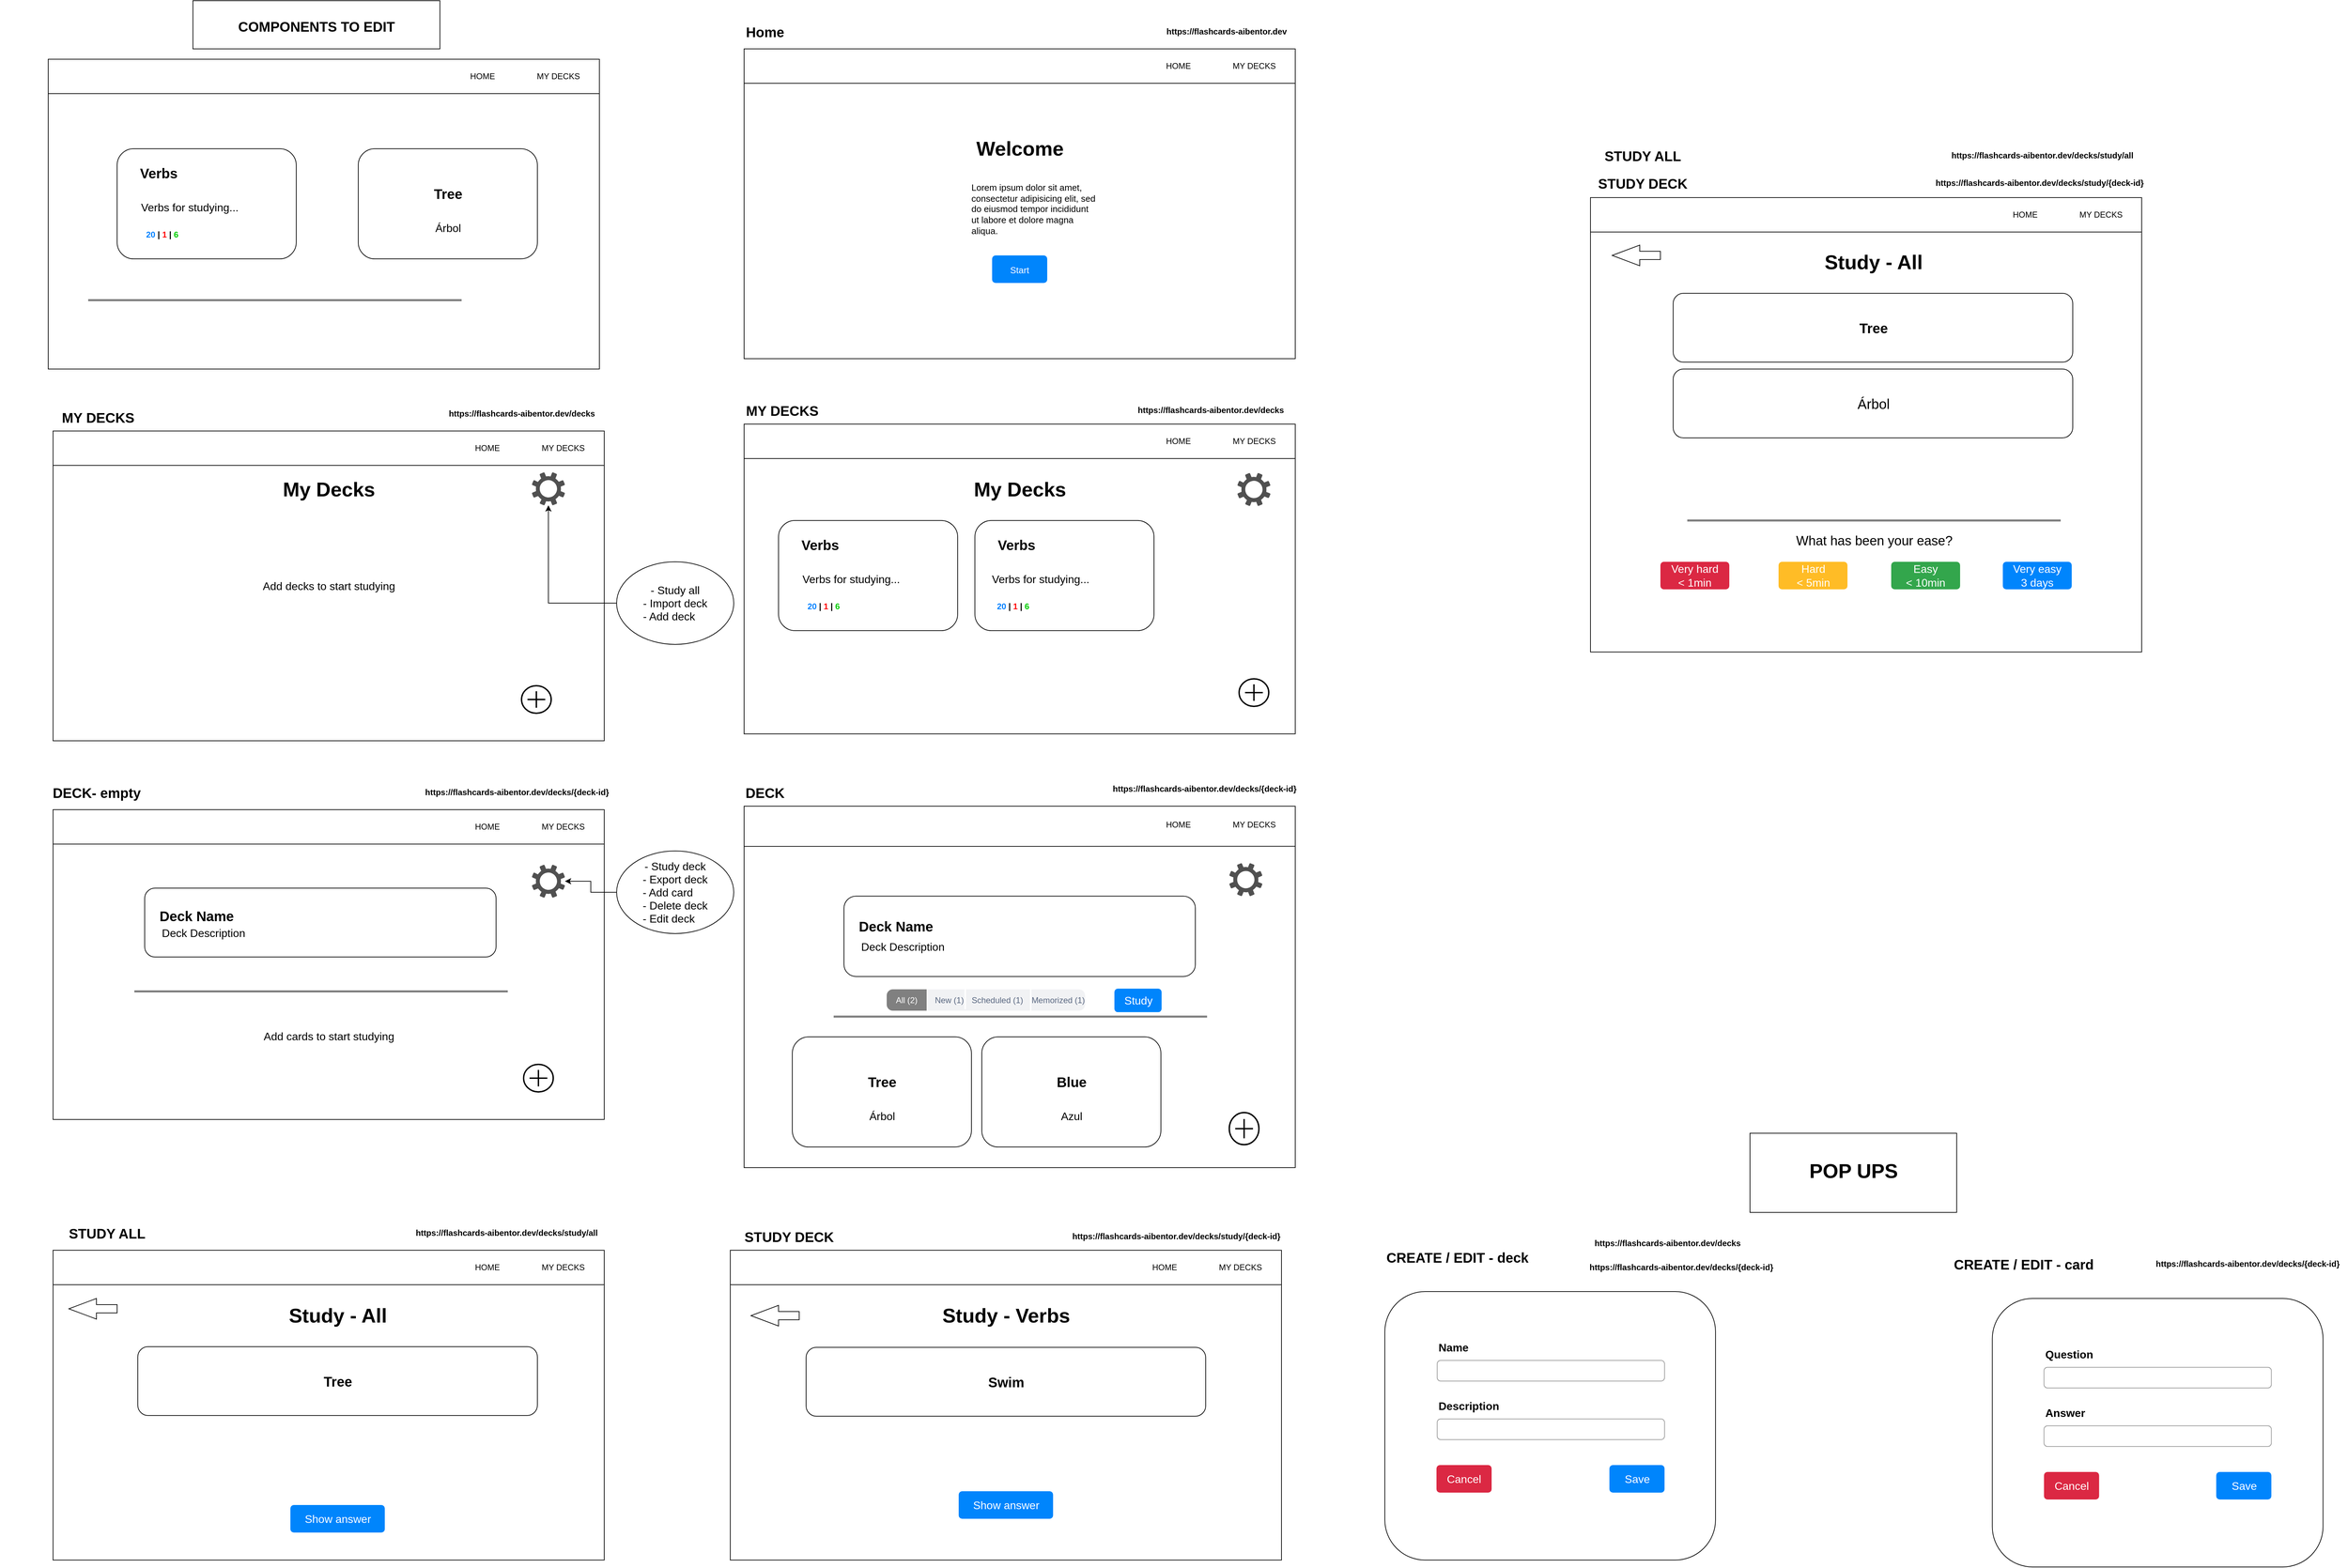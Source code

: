 <mxfile version="24.0.4" type="device">
  <diagram name="Page-1" id="c9db0220-8083-56f3-ca83-edcdcd058819">
    <mxGraphModel dx="1775" dy="948" grid="1" gridSize="10" guides="1" tooltips="1" connect="1" arrows="1" fold="1" page="1" pageScale="1.5" pageWidth="1169" pageHeight="827" background="#ffffff" math="0" shadow="0">
      <root>
        <mxCell id="0" style=";html=1;" />
        <mxCell id="1" style=";html=1;" parent="0" />
        <mxCell id="KU8lQrl2UFLvdZG20fSm-415" value="" style="rounded=0;whiteSpace=wrap;html=1;" parent="1" vertex="1">
          <mxGeometry x="2540" y="1670" width="300" height="115" as="geometry" />
        </mxCell>
        <mxCell id="KU8lQrl2UFLvdZG20fSm-9" value="" style="group" parent="1" vertex="1" connectable="0">
          <mxGeometry x="70" y="110" width="800" height="450" as="geometry" />
        </mxCell>
        <mxCell id="KU8lQrl2UFLvdZG20fSm-5" value="" style="rounded=0;whiteSpace=wrap;html=1;" parent="KU8lQrl2UFLvdZG20fSm-9" vertex="1">
          <mxGeometry width="800" height="450" as="geometry" />
        </mxCell>
        <mxCell id="KU8lQrl2UFLvdZG20fSm-6" value="" style="endArrow=none;html=1;rounded=0;entryX=1;entryY=0.111;entryDx=0;entryDy=0;entryPerimeter=0;" parent="KU8lQrl2UFLvdZG20fSm-9" target="KU8lQrl2UFLvdZG20fSm-5" edge="1">
          <mxGeometry width="50" height="50" relative="1" as="geometry">
            <mxPoint y="50.05" as="sourcePoint" />
            <mxPoint x="400" y="-40" as="targetPoint" />
          </mxGeometry>
        </mxCell>
        <mxCell id="KU8lQrl2UFLvdZG20fSm-7" value="HOME" style="text;html=1;align=center;verticalAlign=middle;resizable=0;points=[];autosize=1;strokeColor=none;fillColor=none;" parent="KU8lQrl2UFLvdZG20fSm-9" vertex="1">
          <mxGeometry x="600" y="10" width="60" height="30" as="geometry" />
        </mxCell>
        <mxCell id="KU8lQrl2UFLvdZG20fSm-8" value="MY DECKS" style="text;html=1;align=center;verticalAlign=middle;resizable=0;points=[];autosize=1;strokeColor=none;fillColor=none;" parent="KU8lQrl2UFLvdZG20fSm-9" vertex="1">
          <mxGeometry x="695" y="10" width="90" height="30" as="geometry" />
        </mxCell>
        <mxCell id="KU8lQrl2UFLvdZG20fSm-231" value="" style="rounded=1;whiteSpace=wrap;html=1;" parent="KU8lQrl2UFLvdZG20fSm-9" vertex="1">
          <mxGeometry x="450" y="130" width="260" height="160" as="geometry" />
        </mxCell>
        <mxCell id="KU8lQrl2UFLvdZG20fSm-232" value="Tree" style="text;html=1;align=center;verticalAlign=middle;resizable=0;points=[];autosize=1;strokeColor=none;fillColor=none;fontStyle=1;fontSize=20;" parent="KU8lQrl2UFLvdZG20fSm-9" vertex="1">
          <mxGeometry x="550" y="175" width="60" height="40" as="geometry" />
        </mxCell>
        <mxCell id="KU8lQrl2UFLvdZG20fSm-233" value="Árbol" style="text;html=1;align=center;verticalAlign=middle;resizable=0;points=[];autosize=1;strokeColor=none;fillColor=none;fontSize=16;" parent="KU8lQrl2UFLvdZG20fSm-9" vertex="1">
          <mxGeometry x="550" y="230" width="60" height="30" as="geometry" />
        </mxCell>
        <mxCell id="KU8lQrl2UFLvdZG20fSm-234" value="" style="shape=image;html=1;verticalAlign=top;verticalLabelPosition=bottom;labelBackgroundColor=#FF0000;imageAspect=0;aspect=fixed;image=https://cdn0.iconfinder.com/data/icons/google-material-design-3-0/48/ic_delete_forever_48px-128.png;fontColor=#FF0000;imageBackground=default;fillStyle=solid;imageBorder=none;labelBorderColor=none;" parent="KU8lQrl2UFLvdZG20fSm-9" vertex="1">
          <mxGeometry x="650" y="150" width="30" height="30" as="geometry" />
        </mxCell>
        <mxCell id="KU8lQrl2UFLvdZG20fSm-346" value="" style="endArrow=none;html=1;rounded=0;strokeColor=#808080;strokeWidth=3;" parent="KU8lQrl2UFLvdZG20fSm-9" edge="1">
          <mxGeometry width="50" height="50" relative="1" as="geometry">
            <mxPoint x="600" y="350" as="sourcePoint" />
            <mxPoint x="58" y="350.002" as="targetPoint" />
          </mxGeometry>
        </mxCell>
        <mxCell id="gzY5htLGLgs3vlSBRK8R-4" value="" style="group" vertex="1" connectable="0" parent="KU8lQrl2UFLvdZG20fSm-9">
          <mxGeometry x="100" y="130" width="260" height="160" as="geometry" />
        </mxCell>
        <mxCell id="gzY5htLGLgs3vlSBRK8R-5" value="" style="rounded=1;whiteSpace=wrap;html=1;" vertex="1" parent="gzY5htLGLgs3vlSBRK8R-4">
          <mxGeometry width="260" height="160" as="geometry" />
        </mxCell>
        <mxCell id="gzY5htLGLgs3vlSBRK8R-6" value="Verbs" style="text;html=1;align=center;verticalAlign=middle;resizable=0;points=[];autosize=1;strokeColor=none;fillColor=none;fontStyle=1;fontSize=20;" vertex="1" parent="gzY5htLGLgs3vlSBRK8R-4">
          <mxGeometry x="20" y="15" width="80" height="40" as="geometry" />
        </mxCell>
        <mxCell id="gzY5htLGLgs3vlSBRK8R-7" value="Verbs for studying..." style="text;html=1;align=center;verticalAlign=middle;resizable=0;points=[];autosize=1;strokeColor=none;fillColor=none;fontSize=16;" vertex="1" parent="gzY5htLGLgs3vlSBRK8R-4">
          <mxGeometry x="25" y="70" width="160" height="30" as="geometry" />
        </mxCell>
        <mxCell id="gzY5htLGLgs3vlSBRK8R-8" value="&lt;b&gt;&lt;font color=&quot;#007fff&quot;&gt;20 &lt;/font&gt;| &lt;font color=&quot;#ff0000&quot;&gt;1 &lt;/font&gt;| &lt;font color=&quot;#00cc00&quot;&gt;6&lt;/font&gt;&lt;/b&gt;" style="text;html=1;align=center;verticalAlign=middle;resizable=0;points=[];autosize=1;strokeColor=none;fillColor=none;" vertex="1" parent="gzY5htLGLgs3vlSBRK8R-4">
          <mxGeometry x="30" y="110" width="70" height="30" as="geometry" />
        </mxCell>
        <mxCell id="gzY5htLGLgs3vlSBRK8R-9" value="" style="shape=image;html=1;verticalAlign=top;verticalLabelPosition=bottom;labelBackgroundColor=#FF0000;imageAspect=0;aspect=fixed;image=https://cdn0.iconfinder.com/data/icons/google-material-design-3-0/48/ic_delete_forever_48px-128.png;fontColor=#FF0000;imageBackground=default;fillStyle=solid;imageBorder=none;labelBorderColor=none;" vertex="1" parent="gzY5htLGLgs3vlSBRK8R-4">
          <mxGeometry x="200" y="20" width="30" height="30" as="geometry" />
        </mxCell>
        <mxCell id="KU8lQrl2UFLvdZG20fSm-13" value="" style="group" parent="1" vertex="1" connectable="0">
          <mxGeometry x="1080" y="95" width="800" height="450" as="geometry" />
        </mxCell>
        <mxCell id="KU8lQrl2UFLvdZG20fSm-1" value="" style="rounded=0;whiteSpace=wrap;html=1;" parent="KU8lQrl2UFLvdZG20fSm-13" vertex="1">
          <mxGeometry width="800" height="450" as="geometry" />
        </mxCell>
        <mxCell id="KU8lQrl2UFLvdZG20fSm-2" value="" style="endArrow=none;html=1;rounded=0;entryX=1;entryY=0.111;entryDx=0;entryDy=0;entryPerimeter=0;" parent="KU8lQrl2UFLvdZG20fSm-13" target="KU8lQrl2UFLvdZG20fSm-1" edge="1">
          <mxGeometry width="50" height="50" relative="1" as="geometry">
            <mxPoint y="50.05" as="sourcePoint" />
            <mxPoint x="400" y="-40" as="targetPoint" />
          </mxGeometry>
        </mxCell>
        <mxCell id="KU8lQrl2UFLvdZG20fSm-3" value="HOME" style="text;html=1;align=center;verticalAlign=middle;resizable=0;points=[];autosize=1;strokeColor=none;fillColor=none;" parent="KU8lQrl2UFLvdZG20fSm-13" vertex="1">
          <mxGeometry x="600" y="10" width="60" height="30" as="geometry" />
        </mxCell>
        <mxCell id="KU8lQrl2UFLvdZG20fSm-4" value="MY DECKS" style="text;html=1;align=center;verticalAlign=middle;resizable=0;points=[];autosize=1;strokeColor=none;fillColor=none;" parent="KU8lQrl2UFLvdZG20fSm-13" vertex="1">
          <mxGeometry x="695" y="10" width="90" height="30" as="geometry" />
        </mxCell>
        <mxCell id="KU8lQrl2UFLvdZG20fSm-10" value="Welcome" style="text;html=1;align=center;verticalAlign=middle;resizable=0;points=[];autosize=1;strokeColor=none;fillColor=none;fontStyle=1;fontSize=29;" parent="KU8lQrl2UFLvdZG20fSm-13" vertex="1">
          <mxGeometry x="325" y="120" width="150" height="50" as="geometry" />
        </mxCell>
        <mxCell id="KU8lQrl2UFLvdZG20fSm-11" value="&lt;h1 style=&quot;font-size: 13px;&quot;&gt;&lt;br style=&quot;&quot;&gt;&lt;/h1&gt;&lt;p&gt;&lt;font style=&quot;font-size: 13px;&quot;&gt;Lorem ipsum dolor sit amet, consectetur adipisicing elit, sed do eiusmod tempor incididunt ut labore et dolore magna aliqua.&lt;/font&gt;&lt;/p&gt;" style="text;html=1;strokeColor=none;fillColor=none;spacing=5;spacingTop=-20;whiteSpace=wrap;overflow=hidden;rounded=0;align=left;" parent="KU8lQrl2UFLvdZG20fSm-13" vertex="1">
          <mxGeometry x="325" y="167.5" width="190" height="115" as="geometry" />
        </mxCell>
        <mxCell id="KU8lQrl2UFLvdZG20fSm-12" value="&lt;font style=&quot;font-size: 13px;&quot;&gt;Start&lt;/font&gt;" style="html=1;shadow=0;dashed=0;shape=mxgraph.bootstrap.rrect;rSize=5;strokeColor=none;strokeWidth=1;fillColor=#0085FC;fontColor=#FFFFFF;whiteSpace=wrap;align=center;verticalAlign=middle;spacingLeft=0;fontStyle=0;fontSize=16;spacing=5;" parent="KU8lQrl2UFLvdZG20fSm-13" vertex="1">
          <mxGeometry x="360" y="300" width="80" height="40" as="geometry" />
        </mxCell>
        <mxCell id="KU8lQrl2UFLvdZG20fSm-14" value="&lt;b&gt;https://flashcards-aibentor.dev&lt;/b&gt;" style="text;html=1;align=center;verticalAlign=middle;resizable=0;points=[];autosize=1;strokeColor=none;fillColor=none;" parent="1" vertex="1">
          <mxGeometry x="1680" y="55" width="200" height="30" as="geometry" />
        </mxCell>
        <mxCell id="KU8lQrl2UFLvdZG20fSm-15" value="&lt;b&gt;&lt;font style=&quot;font-size: 20px;&quot;&gt;Home&lt;/font&gt;&lt;/b&gt;" style="text;html=1;align=center;verticalAlign=middle;resizable=0;points=[];autosize=1;strokeColor=none;fillColor=none;" parent="1" vertex="1">
          <mxGeometry x="1070" y="50" width="80" height="40" as="geometry" />
        </mxCell>
        <mxCell id="KU8lQrl2UFLvdZG20fSm-31" value="" style="group" parent="1" vertex="1" connectable="0">
          <mxGeometry y="440" width="837" height="630" as="geometry" />
        </mxCell>
        <mxCell id="KU8lQrl2UFLvdZG20fSm-16" value="" style="group" parent="KU8lQrl2UFLvdZG20fSm-31" vertex="1" connectable="0">
          <mxGeometry x="7" y="40" width="830" height="590" as="geometry" />
        </mxCell>
        <mxCell id="KU8lQrl2UFLvdZG20fSm-32" value="" style="group" parent="KU8lQrl2UFLvdZG20fSm-16" vertex="1" connectable="0">
          <mxGeometry x="63" y="130" width="807" height="490" as="geometry" />
        </mxCell>
        <mxCell id="KU8lQrl2UFLvdZG20fSm-33" value="" style="group" parent="KU8lQrl2UFLvdZG20fSm-32" vertex="1" connectable="0">
          <mxGeometry x="7" y="40" width="800" height="450" as="geometry" />
        </mxCell>
        <mxCell id="KU8lQrl2UFLvdZG20fSm-34" value="" style="rounded=0;whiteSpace=wrap;html=1;" parent="KU8lQrl2UFLvdZG20fSm-33" vertex="1">
          <mxGeometry width="800" height="450" as="geometry" />
        </mxCell>
        <mxCell id="KU8lQrl2UFLvdZG20fSm-35" value="" style="endArrow=none;html=1;rounded=0;entryX=1;entryY=0.111;entryDx=0;entryDy=0;entryPerimeter=0;" parent="KU8lQrl2UFLvdZG20fSm-33" target="KU8lQrl2UFLvdZG20fSm-34" edge="1">
          <mxGeometry width="50" height="50" relative="1" as="geometry">
            <mxPoint y="50.05" as="sourcePoint" />
            <mxPoint x="400" y="-40" as="targetPoint" />
          </mxGeometry>
        </mxCell>
        <mxCell id="KU8lQrl2UFLvdZG20fSm-36" value="HOME" style="text;html=1;align=center;verticalAlign=middle;resizable=0;points=[];autosize=1;strokeColor=none;fillColor=none;" parent="KU8lQrl2UFLvdZG20fSm-33" vertex="1">
          <mxGeometry x="600" y="10" width="60" height="30" as="geometry" />
        </mxCell>
        <mxCell id="KU8lQrl2UFLvdZG20fSm-37" value="MY DECKS" style="text;html=1;align=center;verticalAlign=middle;resizable=0;points=[];autosize=1;strokeColor=none;fillColor=none;" parent="KU8lQrl2UFLvdZG20fSm-33" vertex="1">
          <mxGeometry x="695" y="10" width="90" height="30" as="geometry" />
        </mxCell>
        <mxCell id="KU8lQrl2UFLvdZG20fSm-72" value="My Decks" style="text;html=1;align=center;verticalAlign=middle;resizable=0;points=[];autosize=1;strokeColor=none;fillColor=none;fontStyle=1;fontSize=29;" parent="KU8lQrl2UFLvdZG20fSm-33" vertex="1">
          <mxGeometry x="325" y="60" width="150" height="50" as="geometry" />
        </mxCell>
        <mxCell id="KU8lQrl2UFLvdZG20fSm-73" value="Add decks to start studying" style="text;html=1;align=center;verticalAlign=middle;resizable=0;points=[];autosize=1;strokeColor=none;fillColor=none;fontSize=16;" parent="KU8lQrl2UFLvdZG20fSm-33" vertex="1">
          <mxGeometry x="290" y="210" width="220" height="30" as="geometry" />
        </mxCell>
        <mxCell id="KU8lQrl2UFLvdZG20fSm-74" value="" style="html=1;verticalLabelPosition=bottom;align=center;labelBackgroundColor=#ffffff;verticalAlign=top;strokeWidth=2;strokeColor=#000000;shadow=0;dashed=0;shape=mxgraph.ios7.icons.add;" parent="KU8lQrl2UFLvdZG20fSm-33" vertex="1">
          <mxGeometry x="680" y="370" width="43" height="40" as="geometry" />
        </mxCell>
        <mxCell id="gzY5htLGLgs3vlSBRK8R-52" value="" style="sketch=0;pointerEvents=1;shadow=0;dashed=0;html=1;strokeColor=none;fillColor=#505050;labelPosition=center;verticalLabelPosition=bottom;verticalAlign=top;outlineConnect=0;align=center;shape=mxgraph.office.concepts.settings;" vertex="1" parent="KU8lQrl2UFLvdZG20fSm-33">
          <mxGeometry x="695" y="60" width="48" height="48" as="geometry" />
        </mxCell>
        <mxCell id="gzY5htLGLgs3vlSBRK8R-11" value="&lt;b&gt;&lt;font style=&quot;font-size: 20px;&quot;&gt;MY DECKS&lt;/font&gt;&lt;/b&gt;" style="text;html=1;align=center;verticalAlign=middle;resizable=0;points=[];autosize=1;strokeColor=none;fillColor=none;" vertex="1" parent="KU8lQrl2UFLvdZG20fSm-32">
          <mxGeometry x="7" width="130" height="40" as="geometry" />
        </mxCell>
        <mxCell id="KU8lQrl2UFLvdZG20fSm-23" value="&lt;b&gt;https://flashcards-aibentor.dev/decks&lt;/b&gt;" style="text;html=1;align=center;verticalAlign=middle;resizable=0;points=[];autosize=1;strokeColor=none;fillColor=none;" parent="KU8lQrl2UFLvdZG20fSm-32" vertex="1">
          <mxGeometry x="567" width="240" height="30" as="geometry" />
        </mxCell>
        <mxCell id="KU8lQrl2UFLvdZG20fSm-98" value="" style="group" parent="1" vertex="1" connectable="0">
          <mxGeometry x="1080" y="640" width="800" height="450" as="geometry" />
        </mxCell>
        <mxCell id="KU8lQrl2UFLvdZG20fSm-99" value="" style="rounded=0;whiteSpace=wrap;html=1;" parent="KU8lQrl2UFLvdZG20fSm-98" vertex="1">
          <mxGeometry width="800" height="450" as="geometry" />
        </mxCell>
        <mxCell id="KU8lQrl2UFLvdZG20fSm-100" value="" style="endArrow=none;html=1;rounded=0;entryX=1;entryY=0.111;entryDx=0;entryDy=0;entryPerimeter=0;" parent="KU8lQrl2UFLvdZG20fSm-98" target="KU8lQrl2UFLvdZG20fSm-99" edge="1">
          <mxGeometry width="50" height="50" relative="1" as="geometry">
            <mxPoint y="50.05" as="sourcePoint" />
            <mxPoint x="400" y="-40" as="targetPoint" />
          </mxGeometry>
        </mxCell>
        <mxCell id="KU8lQrl2UFLvdZG20fSm-101" value="HOME" style="text;html=1;align=center;verticalAlign=middle;resizable=0;points=[];autosize=1;strokeColor=none;fillColor=none;" parent="KU8lQrl2UFLvdZG20fSm-98" vertex="1">
          <mxGeometry x="600" y="10" width="60" height="30" as="geometry" />
        </mxCell>
        <mxCell id="KU8lQrl2UFLvdZG20fSm-102" value="MY DECKS" style="text;html=1;align=center;verticalAlign=middle;resizable=0;points=[];autosize=1;strokeColor=none;fillColor=none;" parent="KU8lQrl2UFLvdZG20fSm-98" vertex="1">
          <mxGeometry x="695" y="10" width="90" height="30" as="geometry" />
        </mxCell>
        <mxCell id="KU8lQrl2UFLvdZG20fSm-118" value="&lt;b style=&quot;font-size: 29px;&quot;&gt;My Decks&lt;/b&gt;" style="text;html=1;align=center;verticalAlign=middle;resizable=0;points=[];autosize=1;strokeColor=none;fillColor=none;fontSize=29;" parent="KU8lQrl2UFLvdZG20fSm-98" vertex="1">
          <mxGeometry x="320" y="70" width="160" height="50" as="geometry" />
        </mxCell>
        <mxCell id="KU8lQrl2UFLvdZG20fSm-119" value="" style="html=1;verticalLabelPosition=bottom;align=center;labelBackgroundColor=#ffffff;verticalAlign=top;strokeWidth=2;strokeColor=#000000;shadow=0;dashed=0;shape=mxgraph.ios7.icons.add;" parent="KU8lQrl2UFLvdZG20fSm-98" vertex="1">
          <mxGeometry x="718.5" y="370" width="43" height="40" as="geometry" />
        </mxCell>
        <mxCell id="KU8lQrl2UFLvdZG20fSm-132" value="" style="rounded=1;whiteSpace=wrap;html=1;" parent="KU8lQrl2UFLvdZG20fSm-98" vertex="1">
          <mxGeometry x="335" y="140" width="260" height="160" as="geometry" />
        </mxCell>
        <mxCell id="KU8lQrl2UFLvdZG20fSm-133" value="Verbs" style="text;html=1;align=center;verticalAlign=middle;resizable=0;points=[];autosize=1;strokeColor=none;fillColor=none;fontStyle=1;fontSize=20;" parent="KU8lQrl2UFLvdZG20fSm-98" vertex="1">
          <mxGeometry x="355" y="155" width="80" height="40" as="geometry" />
        </mxCell>
        <mxCell id="KU8lQrl2UFLvdZG20fSm-134" value="Verbs for studying..." style="text;html=1;align=center;verticalAlign=middle;resizable=0;points=[];autosize=1;strokeColor=none;fillColor=none;fontSize=16;" parent="KU8lQrl2UFLvdZG20fSm-98" vertex="1">
          <mxGeometry x="350" y="210" width="160" height="30" as="geometry" />
        </mxCell>
        <mxCell id="KU8lQrl2UFLvdZG20fSm-137" value="" style="shape=image;html=1;verticalAlign=top;verticalLabelPosition=bottom;labelBackgroundColor=#FF0000;imageAspect=0;aspect=fixed;image=https://cdn0.iconfinder.com/data/icons/google-material-design-3-0/48/ic_delete_forever_48px-128.png;fontColor=#FF0000;imageBackground=default;fillStyle=solid;imageBorder=none;labelBorderColor=none;" parent="KU8lQrl2UFLvdZG20fSm-98" vertex="1">
          <mxGeometry x="535" y="160" width="30" height="30" as="geometry" />
        </mxCell>
        <mxCell id="gzY5htLGLgs3vlSBRK8R-1" value="&lt;b&gt;&lt;font color=&quot;#007fff&quot;&gt;20 &lt;/font&gt;| &lt;font color=&quot;#ff0000&quot;&gt;1 &lt;/font&gt;| &lt;font color=&quot;#00cc00&quot;&gt;6&lt;/font&gt;&lt;/b&gt;" style="text;html=1;align=center;verticalAlign=middle;resizable=0;points=[];autosize=1;strokeColor=none;fillColor=none;" vertex="1" parent="KU8lQrl2UFLvdZG20fSm-98">
          <mxGeometry x="355" y="250" width="70" height="30" as="geometry" />
        </mxCell>
        <mxCell id="gzY5htLGLgs3vlSBRK8R-3" value="" style="group" vertex="1" connectable="0" parent="KU8lQrl2UFLvdZG20fSm-98">
          <mxGeometry x="50" y="140" width="260" height="160" as="geometry" />
        </mxCell>
        <mxCell id="KU8lQrl2UFLvdZG20fSm-126" value="" style="rounded=1;whiteSpace=wrap;html=1;" parent="gzY5htLGLgs3vlSBRK8R-3" vertex="1">
          <mxGeometry width="260" height="160" as="geometry" />
        </mxCell>
        <mxCell id="KU8lQrl2UFLvdZG20fSm-127" value="Verbs" style="text;html=1;align=center;verticalAlign=middle;resizable=0;points=[];autosize=1;strokeColor=none;fillColor=none;fontStyle=1;fontSize=20;" parent="gzY5htLGLgs3vlSBRK8R-3" vertex="1">
          <mxGeometry x="20" y="15" width="80" height="40" as="geometry" />
        </mxCell>
        <mxCell id="KU8lQrl2UFLvdZG20fSm-128" value="Verbs for studying..." style="text;html=1;align=center;verticalAlign=middle;resizable=0;points=[];autosize=1;strokeColor=none;fillColor=none;fontSize=16;" parent="gzY5htLGLgs3vlSBRK8R-3" vertex="1">
          <mxGeometry x="25" y="70" width="160" height="30" as="geometry" />
        </mxCell>
        <mxCell id="KU8lQrl2UFLvdZG20fSm-129" value="&lt;b&gt;&lt;font color=&quot;#007fff&quot;&gt;20 &lt;/font&gt;| &lt;font color=&quot;#ff0000&quot;&gt;1 &lt;/font&gt;| &lt;font color=&quot;#00cc00&quot;&gt;6&lt;/font&gt;&lt;/b&gt;" style="text;html=1;align=center;verticalAlign=middle;resizable=0;points=[];autosize=1;strokeColor=none;fillColor=none;" parent="gzY5htLGLgs3vlSBRK8R-3" vertex="1">
          <mxGeometry x="30" y="110" width="70" height="30" as="geometry" />
        </mxCell>
        <mxCell id="KU8lQrl2UFLvdZG20fSm-131" value="" style="shape=image;html=1;verticalAlign=top;verticalLabelPosition=bottom;labelBackgroundColor=#FF0000;imageAspect=0;aspect=fixed;image=https://cdn0.iconfinder.com/data/icons/google-material-design-3-0/48/ic_delete_forever_48px-128.png;fontColor=#FF0000;imageBackground=default;fillStyle=solid;imageBorder=none;labelBorderColor=none;" parent="gzY5htLGLgs3vlSBRK8R-3" vertex="1">
          <mxGeometry x="200" y="20" width="30" height="30" as="geometry" />
        </mxCell>
        <mxCell id="gzY5htLGLgs3vlSBRK8R-51" value="" style="sketch=0;pointerEvents=1;shadow=0;dashed=0;html=1;strokeColor=none;fillColor=#505050;labelPosition=center;verticalLabelPosition=bottom;verticalAlign=top;outlineConnect=0;align=center;shape=mxgraph.office.concepts.settings;" vertex="1" parent="KU8lQrl2UFLvdZG20fSm-98">
          <mxGeometry x="716" y="71" width="48" height="48" as="geometry" />
        </mxCell>
        <mxCell id="KU8lQrl2UFLvdZG20fSm-104" value="&lt;b&gt;https://flashcards-aibentor.dev/decks&lt;/b&gt;" style="text;html=1;align=center;verticalAlign=middle;resizable=0;points=[];autosize=1;strokeColor=none;fillColor=none;" parent="1" vertex="1">
          <mxGeometry x="1637" y="605" width="240" height="30" as="geometry" />
        </mxCell>
        <mxCell id="KU8lQrl2UFLvdZG20fSm-105" value="&lt;span style=&quot;font-size: 20px;&quot;&gt;&lt;b&gt;MY DECKS&lt;/b&gt;&lt;/span&gt;" style="text;html=1;align=center;verticalAlign=middle;resizable=0;points=[];autosize=1;strokeColor=none;fillColor=none;" parent="1" vertex="1">
          <mxGeometry x="1070" y="600" width="130" height="40" as="geometry" />
        </mxCell>
        <mxCell id="KU8lQrl2UFLvdZG20fSm-171" value="" style="group" parent="1" vertex="1" connectable="0">
          <mxGeometry x="77" y="1200" width="800" height="450" as="geometry" />
        </mxCell>
        <mxCell id="KU8lQrl2UFLvdZG20fSm-172" value="" style="rounded=0;whiteSpace=wrap;html=1;" parent="KU8lQrl2UFLvdZG20fSm-171" vertex="1">
          <mxGeometry width="800" height="450" as="geometry" />
        </mxCell>
        <mxCell id="KU8lQrl2UFLvdZG20fSm-173" value="" style="endArrow=none;html=1;rounded=0;entryX=1;entryY=0.111;entryDx=0;entryDy=0;entryPerimeter=0;" parent="KU8lQrl2UFLvdZG20fSm-171" target="KU8lQrl2UFLvdZG20fSm-172" edge="1">
          <mxGeometry width="50" height="50" relative="1" as="geometry">
            <mxPoint y="50.05" as="sourcePoint" />
            <mxPoint x="400" y="-40" as="targetPoint" />
          </mxGeometry>
        </mxCell>
        <mxCell id="KU8lQrl2UFLvdZG20fSm-174" value="HOME" style="text;html=1;align=center;verticalAlign=middle;resizable=0;points=[];autosize=1;strokeColor=none;fillColor=none;" parent="KU8lQrl2UFLvdZG20fSm-171" vertex="1">
          <mxGeometry x="600" y="10" width="60" height="30" as="geometry" />
        </mxCell>
        <mxCell id="KU8lQrl2UFLvdZG20fSm-175" value="MY DECKS" style="text;html=1;align=center;verticalAlign=middle;resizable=0;points=[];autosize=1;strokeColor=none;fillColor=none;" parent="KU8lQrl2UFLvdZG20fSm-171" vertex="1">
          <mxGeometry x="695" y="10" width="90" height="30" as="geometry" />
        </mxCell>
        <mxCell id="KU8lQrl2UFLvdZG20fSm-176" value="" style="rounded=1;whiteSpace=wrap;html=1;" parent="KU8lQrl2UFLvdZG20fSm-171" vertex="1">
          <mxGeometry x="133" y="114" width="510" height="100" as="geometry" />
        </mxCell>
        <mxCell id="KU8lQrl2UFLvdZG20fSm-177" value="Deck Name" style="text;html=1;align=center;verticalAlign=middle;resizable=0;points=[];autosize=1;strokeColor=none;fillColor=none;fontStyle=1;fontSize=20;" parent="KU8lQrl2UFLvdZG20fSm-171" vertex="1">
          <mxGeometry x="143" y="134" width="130" height="40" as="geometry" />
        </mxCell>
        <mxCell id="KU8lQrl2UFLvdZG20fSm-178" value="Deck Description" style="text;html=1;align=center;verticalAlign=middle;resizable=0;points=[];autosize=1;strokeColor=none;fillColor=none;fontSize=16;" parent="KU8lQrl2UFLvdZG20fSm-171" vertex="1">
          <mxGeometry x="148" y="164" width="140" height="30" as="geometry" />
        </mxCell>
        <mxCell id="KU8lQrl2UFLvdZG20fSm-186" value="" style="shape=image;html=1;verticalAlign=top;verticalLabelPosition=bottom;labelBackgroundColor=#ffffff;imageAspect=0;aspect=fixed;image=https://cdn1.iconfinder.com/data/icons/material-core/18/create-128.png" parent="KU8lQrl2UFLvdZG20fSm-171" vertex="1">
          <mxGeometry x="563" y="149" width="30" height="30" as="geometry" />
        </mxCell>
        <mxCell id="KU8lQrl2UFLvdZG20fSm-187" value="" style="endArrow=none;html=1;rounded=0;strokeColor=#808080;strokeWidth=3;" parent="KU8lQrl2UFLvdZG20fSm-171" edge="1">
          <mxGeometry width="50" height="50" relative="1" as="geometry">
            <mxPoint x="660" y="264" as="sourcePoint" />
            <mxPoint x="118" y="264.002" as="targetPoint" />
          </mxGeometry>
        </mxCell>
        <mxCell id="KU8lQrl2UFLvdZG20fSm-188" value="Add cards to start studying" style="text;html=1;align=center;verticalAlign=middle;resizable=0;points=[];autosize=1;strokeColor=none;fillColor=none;fontSize=16;" parent="KU8lQrl2UFLvdZG20fSm-171" vertex="1">
          <mxGeometry x="295" y="314" width="210" height="30" as="geometry" />
        </mxCell>
        <mxCell id="KU8lQrl2UFLvdZG20fSm-189" value="" style="html=1;verticalLabelPosition=bottom;align=center;labelBackgroundColor=#ffffff;verticalAlign=top;strokeWidth=2;strokeColor=#000000;shadow=0;dashed=0;shape=mxgraph.ios7.icons.add;" parent="KU8lQrl2UFLvdZG20fSm-171" vertex="1">
          <mxGeometry x="683" y="370" width="43" height="40" as="geometry" />
        </mxCell>
        <mxCell id="gzY5htLGLgs3vlSBRK8R-53" value="" style="sketch=0;pointerEvents=1;shadow=0;dashed=0;html=1;strokeColor=none;fillColor=#505050;labelPosition=center;verticalLabelPosition=bottom;verticalAlign=top;outlineConnect=0;align=center;shape=mxgraph.office.concepts.settings;" vertex="1" parent="KU8lQrl2UFLvdZG20fSm-171">
          <mxGeometry x="695" y="80" width="48" height="48" as="geometry" />
        </mxCell>
        <mxCell id="KU8lQrl2UFLvdZG20fSm-182" value="&lt;span style=&quot;font-size: 20px;&quot;&gt;&lt;b&gt;DECK- empty&lt;/b&gt;&lt;/span&gt;" style="text;html=1;align=center;verticalAlign=middle;resizable=0;points=[];autosize=1;strokeColor=none;fillColor=none;" parent="1" vertex="1">
          <mxGeometry x="65" y="1155" width="150" height="40" as="geometry" />
        </mxCell>
        <mxCell id="KU8lQrl2UFLvdZG20fSm-183" value="&lt;b&gt;https://flashcards-aibentor.dev/decks/{deck-id}&lt;/b&gt;" style="text;html=1;align=center;verticalAlign=middle;resizable=0;points=[];autosize=1;strokeColor=none;fillColor=none;" parent="1" vertex="1">
          <mxGeometry x="605" y="1160" width="290" height="30" as="geometry" />
        </mxCell>
        <mxCell id="KU8lQrl2UFLvdZG20fSm-204" value="" style="group" parent="1" vertex="1" connectable="0">
          <mxGeometry x="1080" y="1195" width="800" height="525" as="geometry" />
        </mxCell>
        <mxCell id="KU8lQrl2UFLvdZG20fSm-205" value="" style="rounded=0;whiteSpace=wrap;html=1;" parent="KU8lQrl2UFLvdZG20fSm-204" vertex="1">
          <mxGeometry width="800" height="525" as="geometry" />
        </mxCell>
        <mxCell id="KU8lQrl2UFLvdZG20fSm-206" value="" style="endArrow=none;html=1;rounded=0;entryX=1;entryY=0.111;entryDx=0;entryDy=0;entryPerimeter=0;" parent="KU8lQrl2UFLvdZG20fSm-204" target="KU8lQrl2UFLvdZG20fSm-205" edge="1">
          <mxGeometry width="50" height="50" relative="1" as="geometry">
            <mxPoint y="58.392" as="sourcePoint" />
            <mxPoint x="400" y="-46.667" as="targetPoint" />
          </mxGeometry>
        </mxCell>
        <mxCell id="KU8lQrl2UFLvdZG20fSm-207" value="HOME" style="text;html=1;align=center;verticalAlign=middle;resizable=0;points=[];autosize=1;strokeColor=none;fillColor=none;" parent="KU8lQrl2UFLvdZG20fSm-204" vertex="1">
          <mxGeometry x="600" y="11.667" width="60" height="30" as="geometry" />
        </mxCell>
        <mxCell id="KU8lQrl2UFLvdZG20fSm-208" value="MY DECKS" style="text;html=1;align=center;verticalAlign=middle;resizable=0;points=[];autosize=1;strokeColor=none;fillColor=none;" parent="KU8lQrl2UFLvdZG20fSm-204" vertex="1">
          <mxGeometry x="695" y="11.667" width="90" height="30" as="geometry" />
        </mxCell>
        <mxCell id="KU8lQrl2UFLvdZG20fSm-217" value="" style="rounded=1;whiteSpace=wrap;html=1;" parent="KU8lQrl2UFLvdZG20fSm-204" vertex="1">
          <mxGeometry x="145" y="130.667" width="510" height="116.667" as="geometry" />
        </mxCell>
        <mxCell id="KU8lQrl2UFLvdZG20fSm-218" value="Deck Name" style="text;html=1;align=center;verticalAlign=middle;resizable=0;points=[];autosize=1;strokeColor=none;fillColor=none;fontStyle=1;fontSize=20;" parent="KU8lQrl2UFLvdZG20fSm-204" vertex="1">
          <mxGeometry x="155" y="154" width="130" height="40" as="geometry" />
        </mxCell>
        <mxCell id="KU8lQrl2UFLvdZG20fSm-219" value="Deck Description" style="text;html=1;align=center;verticalAlign=middle;resizable=0;points=[];autosize=1;strokeColor=none;fillColor=none;fontSize=16;" parent="KU8lQrl2UFLvdZG20fSm-204" vertex="1">
          <mxGeometry x="160" y="189" width="140" height="30" as="geometry" />
        </mxCell>
        <mxCell id="KU8lQrl2UFLvdZG20fSm-220" value="" style="shape=image;html=1;verticalAlign=top;verticalLabelPosition=bottom;labelBackgroundColor=#ffffff;imageAspect=0;aspect=fixed;image=https://cdn1.iconfinder.com/data/icons/material-core/18/create-128.png" parent="KU8lQrl2UFLvdZG20fSm-204" vertex="1">
          <mxGeometry x="575" y="171.5" width="30" height="30" as="geometry" />
        </mxCell>
        <mxCell id="KU8lQrl2UFLvdZG20fSm-221" value="" style="endArrow=none;html=1;rounded=0;strokeColor=#808080;strokeWidth=3;" parent="KU8lQrl2UFLvdZG20fSm-204" edge="1">
          <mxGeometry width="50" height="50" relative="1" as="geometry">
            <mxPoint x="672" y="305.667" as="sourcePoint" />
            <mxPoint x="130" y="305.669" as="targetPoint" />
          </mxGeometry>
        </mxCell>
        <mxCell id="KU8lQrl2UFLvdZG20fSm-223" value="" style="html=1;verticalLabelPosition=bottom;align=center;labelBackgroundColor=#ffffff;verticalAlign=top;strokeWidth=2;strokeColor=#000000;shadow=0;dashed=0;shape=mxgraph.ios7.icons.add;" parent="KU8lQrl2UFLvdZG20fSm-204" vertex="1">
          <mxGeometry x="704.25" y="445.003" width="43" height="46.667" as="geometry" />
        </mxCell>
        <mxCell id="KU8lQrl2UFLvdZG20fSm-230" value="Study" style="html=1;shadow=0;dashed=0;shape=mxgraph.bootstrap.rrect;rSize=5;strokeColor=none;strokeWidth=1;fillColor=#0085FC;fontColor=#FFFFFF;whiteSpace=wrap;align=center;verticalAlign=middle;spacingLeft=0;fontStyle=0;fontSize=16;spacing=5;" parent="KU8lQrl2UFLvdZG20fSm-204" vertex="1">
          <mxGeometry x="537.5" y="265" width="68.5" height="34.17" as="geometry" />
        </mxCell>
        <mxCell id="KU8lQrl2UFLvdZG20fSm-209" value="" style="rounded=1;whiteSpace=wrap;html=1;" parent="KU8lQrl2UFLvdZG20fSm-204" vertex="1">
          <mxGeometry x="70" y="335" width="260" height="160" as="geometry" />
        </mxCell>
        <mxCell id="KU8lQrl2UFLvdZG20fSm-210" value="Tree" style="text;html=1;align=center;verticalAlign=middle;resizable=0;points=[];autosize=1;strokeColor=none;fillColor=none;fontStyle=1;fontSize=20;" parent="KU8lQrl2UFLvdZG20fSm-204" vertex="1">
          <mxGeometry x="170" y="380" width="60" height="40" as="geometry" />
        </mxCell>
        <mxCell id="KU8lQrl2UFLvdZG20fSm-211" value="Árbol" style="text;html=1;align=center;verticalAlign=middle;resizable=0;points=[];autosize=1;strokeColor=none;fillColor=none;fontSize=16;" parent="KU8lQrl2UFLvdZG20fSm-204" vertex="1">
          <mxGeometry x="170" y="435" width="60" height="30" as="geometry" />
        </mxCell>
        <mxCell id="KU8lQrl2UFLvdZG20fSm-214" value="" style="shape=image;html=1;verticalAlign=top;verticalLabelPosition=bottom;labelBackgroundColor=#FF0000;imageAspect=0;aspect=fixed;image=https://cdn0.iconfinder.com/data/icons/google-material-design-3-0/48/ic_delete_forever_48px-128.png;fontColor=#FF0000;imageBackground=default;fillStyle=solid;imageBorder=none;labelBorderColor=none;" parent="KU8lQrl2UFLvdZG20fSm-204" vertex="1">
          <mxGeometry x="270" y="355" width="30" height="30" as="geometry" />
        </mxCell>
        <mxCell id="KU8lQrl2UFLvdZG20fSm-235" value="" style="rounded=1;whiteSpace=wrap;html=1;" parent="KU8lQrl2UFLvdZG20fSm-204" vertex="1">
          <mxGeometry x="345" y="335.0" width="260" height="160" as="geometry" />
        </mxCell>
        <mxCell id="KU8lQrl2UFLvdZG20fSm-236" value="Blue" style="text;html=1;align=center;verticalAlign=middle;resizable=0;points=[];autosize=1;strokeColor=none;fillColor=none;fontStyle=1;fontSize=20;" parent="KU8lQrl2UFLvdZG20fSm-204" vertex="1">
          <mxGeometry x="440" y="380.0" width="70" height="40" as="geometry" />
        </mxCell>
        <mxCell id="KU8lQrl2UFLvdZG20fSm-237" value="Azul" style="text;html=1;align=center;verticalAlign=middle;resizable=0;points=[];autosize=1;strokeColor=none;fillColor=none;fontSize=16;" parent="KU8lQrl2UFLvdZG20fSm-204" vertex="1">
          <mxGeometry x="450" y="435.0" width="50" height="30" as="geometry" />
        </mxCell>
        <mxCell id="KU8lQrl2UFLvdZG20fSm-238" value="" style="shape=image;html=1;verticalAlign=top;verticalLabelPosition=bottom;labelBackgroundColor=#FF0000;imageAspect=0;aspect=fixed;image=https://cdn0.iconfinder.com/data/icons/google-material-design-3-0/48/ic_delete_forever_48px-128.png;fontColor=#FF0000;imageBackground=default;fillStyle=solid;imageBorder=none;labelBorderColor=none;" parent="KU8lQrl2UFLvdZG20fSm-204" vertex="1">
          <mxGeometry x="545" y="355.0" width="30" height="30" as="geometry" />
        </mxCell>
        <mxCell id="KU8lQrl2UFLvdZG20fSm-240" value="" style="strokeWidth=1;shadow=0;dashed=0;align=center;html=1;shape=mxgraph.mockup.rrect;rSize=10;fillColor=#F1F2F4;strokeColor=#ffffff;strokeWidth=2" parent="KU8lQrl2UFLvdZG20fSm-204" vertex="1">
          <mxGeometry x="206" y="265" width="290" height="33" as="geometry" />
        </mxCell>
        <mxCell id="KU8lQrl2UFLvdZG20fSm-241" value="All (2)" style="strokeWidth=1;shadow=0;dashed=0;align=center;html=1;shape=mxgraph.mockup.leftButton;rSize=10;fontSize=12;fontColor=#FFFFFF;fontStyle=0;fillColor=#808080;strokeColor=#ffffff;strokeWidth=2;resizeHeight=1;whiteSpace=wrap;" parent="KU8lQrl2UFLvdZG20fSm-240" vertex="1">
          <mxGeometry width="60" height="33" relative="1" as="geometry" />
        </mxCell>
        <mxCell id="KU8lQrl2UFLvdZG20fSm-242" value="New (1)&lt;span style=&quot;white-space: pre;&quot;&gt;&#x9;&lt;/span&gt;Scheduled (1)" style="rounded=0;fontSize=12;fontColor=#596780;fontStyle=0;fillColor=none;strokeColor=#ffffff;strokeWidth=2;resizeHeight=1;whiteSpace=wrap;html=1;" parent="KU8lQrl2UFLvdZG20fSm-240" vertex="1">
          <mxGeometry width="150" height="33" relative="1" as="geometry">
            <mxPoint x="60" as="offset" />
          </mxGeometry>
        </mxCell>
        <mxCell id="KU8lQrl2UFLvdZG20fSm-243" value="Memorized (1)" style="strokeWidth=1;shadow=0;dashed=0;align=center;html=1;shape=mxgraph.mockup.rightButton;rSize=10;fontSize=12;fontColor=#596780;fontStyle=0;fillColor=none;strokeColor=#ffffff;strokeWidth=2;resizeHeight=1;whiteSpace=wrap;" parent="KU8lQrl2UFLvdZG20fSm-240" vertex="1">
          <mxGeometry x="1" width="80" height="33" relative="1" as="geometry">
            <mxPoint x="-80" as="offset" />
          </mxGeometry>
        </mxCell>
        <mxCell id="gzY5htLGLgs3vlSBRK8R-37" value="" style="endArrow=none;html=1;rounded=0;strokeColor=#FFFFFF;strokeWidth=2;" edge="1" parent="KU8lQrl2UFLvdZG20fSm-240">
          <mxGeometry width="50" height="50" relative="1" as="geometry">
            <mxPoint x="115" y="30" as="sourcePoint" />
            <mxPoint x="115" as="targetPoint" />
          </mxGeometry>
        </mxCell>
        <mxCell id="gzY5htLGLgs3vlSBRK8R-54" value="" style="sketch=0;pointerEvents=1;shadow=0;dashed=0;html=1;strokeColor=none;fillColor=#505050;labelPosition=center;verticalLabelPosition=bottom;verticalAlign=top;outlineConnect=0;align=center;shape=mxgraph.office.concepts.settings;" vertex="1" parent="KU8lQrl2UFLvdZG20fSm-204">
          <mxGeometry x="704.25" y="82.67" width="48" height="48" as="geometry" />
        </mxCell>
        <mxCell id="KU8lQrl2UFLvdZG20fSm-215" value="&lt;span style=&quot;font-size: 20px;&quot;&gt;&lt;b&gt;DECK&lt;/b&gt;&lt;/span&gt;" style="text;html=1;align=center;verticalAlign=middle;resizable=0;points=[];autosize=1;strokeColor=none;fillColor=none;" parent="1" vertex="1">
          <mxGeometry x="1070" y="1155" width="80" height="40" as="geometry" />
        </mxCell>
        <mxCell id="KU8lQrl2UFLvdZG20fSm-216" value="&lt;b&gt;https://flashcards-aibentor.dev/decks/{deck-id}&lt;/b&gt;" style="text;html=1;align=center;verticalAlign=middle;resizable=0;points=[];autosize=1;strokeColor=none;fillColor=none;" parent="1" vertex="1">
          <mxGeometry x="1602.5" y="1155" width="290" height="30" as="geometry" />
        </mxCell>
        <mxCell id="KU8lQrl2UFLvdZG20fSm-260" value="" style="group" parent="1" vertex="1" connectable="0">
          <mxGeometry x="77" y="1840" width="800" height="450" as="geometry" />
        </mxCell>
        <mxCell id="KU8lQrl2UFLvdZG20fSm-261" value="" style="rounded=0;whiteSpace=wrap;html=1;" parent="KU8lQrl2UFLvdZG20fSm-260" vertex="1">
          <mxGeometry width="800" height="450" as="geometry" />
        </mxCell>
        <mxCell id="KU8lQrl2UFLvdZG20fSm-262" value="" style="endArrow=none;html=1;rounded=0;entryX=1;entryY=0.111;entryDx=0;entryDy=0;entryPerimeter=0;" parent="KU8lQrl2UFLvdZG20fSm-260" target="KU8lQrl2UFLvdZG20fSm-261" edge="1">
          <mxGeometry width="50" height="50" relative="1" as="geometry">
            <mxPoint y="50.05" as="sourcePoint" />
            <mxPoint x="400" y="-40" as="targetPoint" />
          </mxGeometry>
        </mxCell>
        <mxCell id="KU8lQrl2UFLvdZG20fSm-263" value="HOME" style="text;html=1;align=center;verticalAlign=middle;resizable=0;points=[];autosize=1;strokeColor=none;fillColor=none;" parent="KU8lQrl2UFLvdZG20fSm-260" vertex="1">
          <mxGeometry x="600" y="10" width="60" height="30" as="geometry" />
        </mxCell>
        <mxCell id="KU8lQrl2UFLvdZG20fSm-264" value="MY DECKS" style="text;html=1;align=center;verticalAlign=middle;resizable=0;points=[];autosize=1;strokeColor=none;fillColor=none;" parent="KU8lQrl2UFLvdZG20fSm-260" vertex="1">
          <mxGeometry x="695" y="10" width="90" height="30" as="geometry" />
        </mxCell>
        <mxCell id="KU8lQrl2UFLvdZG20fSm-277" value="Study - All" style="text;html=1;align=center;verticalAlign=middle;resizable=0;points=[];autosize=1;strokeColor=none;fillColor=none;fontSize=29;fontStyle=1" parent="KU8lQrl2UFLvdZG20fSm-260" vertex="1">
          <mxGeometry x="313" y="70" width="200" height="50" as="geometry" />
        </mxCell>
        <mxCell id="KU8lQrl2UFLvdZG20fSm-271" value="" style="rounded=1;whiteSpace=wrap;html=1;" parent="KU8lQrl2UFLvdZG20fSm-260" vertex="1">
          <mxGeometry x="123" y="140" width="580" height="100" as="geometry" />
        </mxCell>
        <mxCell id="KU8lQrl2UFLvdZG20fSm-272" value="Tree" style="text;html=1;align=center;verticalAlign=middle;resizable=0;points=[];autosize=1;strokeColor=none;fillColor=none;fontStyle=1;fontSize=20;" parent="KU8lQrl2UFLvdZG20fSm-260" vertex="1">
          <mxGeometry x="383" y="170" width="60" height="40" as="geometry" />
        </mxCell>
        <mxCell id="KU8lQrl2UFLvdZG20fSm-280" value="Show answer" style="html=1;shadow=0;dashed=0;shape=mxgraph.bootstrap.rrect;rSize=5;strokeColor=none;strokeWidth=1;fillColor=#0085FC;fontColor=#FFFFFF;whiteSpace=wrap;align=center;verticalAlign=middle;spacingLeft=0;fontStyle=0;fontSize=16;spacing=5;" parent="KU8lQrl2UFLvdZG20fSm-260" vertex="1">
          <mxGeometry x="344.5" y="370" width="137" height="40" as="geometry" />
        </mxCell>
        <mxCell id="gzY5htLGLgs3vlSBRK8R-41" value="" style="html=1;shadow=0;dashed=0;align=center;verticalAlign=middle;shape=mxgraph.arrows2.arrow;dy=0.6;dx=40;flipH=1;notch=0;fillColor=none;" vertex="1" parent="KU8lQrl2UFLvdZG20fSm-260">
          <mxGeometry x="23" y="70" width="70" height="30" as="geometry" />
        </mxCell>
        <mxCell id="KU8lQrl2UFLvdZG20fSm-275" value="&lt;span style=&quot;font-size: 20px;&quot;&gt;&lt;b&gt;STUDY ALL&lt;/b&gt;&lt;/span&gt;" style="text;html=1;align=center;verticalAlign=middle;resizable=0;points=[];autosize=1;strokeColor=none;fillColor=none;" parent="1" vertex="1">
          <mxGeometry x="90" y="1795" width="130" height="40" as="geometry" />
        </mxCell>
        <mxCell id="KU8lQrl2UFLvdZG20fSm-276" value="&lt;b&gt;https://flashcards-aibentor.dev/decks/study/all&lt;/b&gt;" style="text;html=1;align=center;verticalAlign=middle;resizable=0;points=[];autosize=1;strokeColor=none;fillColor=none;" parent="1" vertex="1">
          <mxGeometry x="590" y="1800" width="290" height="30" as="geometry" />
        </mxCell>
        <mxCell id="KU8lQrl2UFLvdZG20fSm-294" value="" style="group" parent="1" vertex="1" connectable="0">
          <mxGeometry x="1060" y="1840" width="800" height="450" as="geometry" />
        </mxCell>
        <mxCell id="KU8lQrl2UFLvdZG20fSm-295" value="" style="rounded=0;whiteSpace=wrap;html=1;" parent="KU8lQrl2UFLvdZG20fSm-294" vertex="1">
          <mxGeometry width="800" height="450" as="geometry" />
        </mxCell>
        <mxCell id="KU8lQrl2UFLvdZG20fSm-296" value="" style="endArrow=none;html=1;rounded=0;entryX=1;entryY=0.111;entryDx=0;entryDy=0;entryPerimeter=0;" parent="KU8lQrl2UFLvdZG20fSm-294" target="KU8lQrl2UFLvdZG20fSm-295" edge="1">
          <mxGeometry width="50" height="50" relative="1" as="geometry">
            <mxPoint y="50.05" as="sourcePoint" />
            <mxPoint x="400" y="-40" as="targetPoint" />
          </mxGeometry>
        </mxCell>
        <mxCell id="KU8lQrl2UFLvdZG20fSm-297" value="HOME" style="text;html=1;align=center;verticalAlign=middle;resizable=0;points=[];autosize=1;strokeColor=none;fillColor=none;" parent="KU8lQrl2UFLvdZG20fSm-294" vertex="1">
          <mxGeometry x="600" y="10" width="60" height="30" as="geometry" />
        </mxCell>
        <mxCell id="KU8lQrl2UFLvdZG20fSm-298" value="MY DECKS" style="text;html=1;align=center;verticalAlign=middle;resizable=0;points=[];autosize=1;strokeColor=none;fillColor=none;" parent="KU8lQrl2UFLvdZG20fSm-294" vertex="1">
          <mxGeometry x="695" y="10" width="90" height="30" as="geometry" />
        </mxCell>
        <mxCell id="KU8lQrl2UFLvdZG20fSm-313" value="Study - Verbs" style="text;html=1;align=center;verticalAlign=middle;resizable=0;points=[];autosize=1;strokeColor=none;fillColor=none;fontSize=29;fontStyle=1" parent="KU8lQrl2UFLvdZG20fSm-294" vertex="1">
          <mxGeometry x="280" y="70" width="240" height="50" as="geometry" />
        </mxCell>
        <mxCell id="KU8lQrl2UFLvdZG20fSm-314" value="" style="rounded=1;whiteSpace=wrap;html=1;" parent="KU8lQrl2UFLvdZG20fSm-294" vertex="1">
          <mxGeometry x="110" y="141" width="580" height="100" as="geometry" />
        </mxCell>
        <mxCell id="KU8lQrl2UFLvdZG20fSm-315" value="Swim" style="text;html=1;align=center;verticalAlign=middle;resizable=0;points=[];autosize=1;strokeColor=none;fillColor=none;fontStyle=1;fontSize=20;" parent="KU8lQrl2UFLvdZG20fSm-294" vertex="1">
          <mxGeometry x="360" y="171" width="80" height="40" as="geometry" />
        </mxCell>
        <mxCell id="gzY5htLGLgs3vlSBRK8R-39" value="Show answer" style="html=1;shadow=0;dashed=0;shape=mxgraph.bootstrap.rrect;rSize=5;strokeColor=none;strokeWidth=1;fillColor=#0085FC;fontColor=#FFFFFF;whiteSpace=wrap;align=center;verticalAlign=middle;spacingLeft=0;fontStyle=0;fontSize=16;spacing=5;" vertex="1" parent="KU8lQrl2UFLvdZG20fSm-294">
          <mxGeometry x="331.5" y="350" width="137" height="40" as="geometry" />
        </mxCell>
        <mxCell id="gzY5htLGLgs3vlSBRK8R-43" value="" style="html=1;shadow=0;dashed=0;align=center;verticalAlign=middle;shape=mxgraph.arrows2.arrow;dy=0.6;dx=40;flipH=1;notch=0;fillColor=none;" vertex="1" parent="KU8lQrl2UFLvdZG20fSm-294">
          <mxGeometry x="30" y="80" width="70" height="30" as="geometry" />
        </mxCell>
        <mxCell id="KU8lQrl2UFLvdZG20fSm-309" value="&lt;span style=&quot;font-size: 20px;&quot;&gt;&lt;b&gt;STUDY DECK&lt;/b&gt;&lt;/span&gt;" style="text;html=1;align=center;verticalAlign=middle;resizable=0;points=[];autosize=1;strokeColor=none;fillColor=none;" parent="1" vertex="1">
          <mxGeometry x="1070" y="1800" width="150" height="40" as="geometry" />
        </mxCell>
        <mxCell id="KU8lQrl2UFLvdZG20fSm-312" value="&lt;b&gt;https://flashcards-aibentor.dev/decks/study/{deck-id}&lt;/b&gt;" style="text;html=1;align=center;verticalAlign=middle;resizable=0;points=[];autosize=1;strokeColor=none;fillColor=none;" parent="1" vertex="1">
          <mxGeometry x="1542" y="1805" width="330" height="30" as="geometry" />
        </mxCell>
        <mxCell id="KU8lQrl2UFLvdZG20fSm-319" value="" style="group" parent="1" vertex="1" connectable="0">
          <mxGeometry x="2308.5" y="311" width="800" height="660" as="geometry" />
        </mxCell>
        <mxCell id="KU8lQrl2UFLvdZG20fSm-320" value="" style="rounded=0;whiteSpace=wrap;html=1;" parent="KU8lQrl2UFLvdZG20fSm-319" vertex="1">
          <mxGeometry width="800" height="660" as="geometry" />
        </mxCell>
        <mxCell id="KU8lQrl2UFLvdZG20fSm-321" value="" style="endArrow=none;html=1;rounded=0;" parent="KU8lQrl2UFLvdZG20fSm-319" edge="1">
          <mxGeometry width="50" height="50" relative="1" as="geometry">
            <mxPoint y="50.05" as="sourcePoint" />
            <mxPoint x="800" y="50" as="targetPoint" />
          </mxGeometry>
        </mxCell>
        <mxCell id="KU8lQrl2UFLvdZG20fSm-322" value="HOME" style="text;html=1;align=center;verticalAlign=middle;resizable=0;points=[];autosize=1;strokeColor=none;fillColor=none;" parent="KU8lQrl2UFLvdZG20fSm-319" vertex="1">
          <mxGeometry x="600" y="10" width="60" height="30" as="geometry" />
        </mxCell>
        <mxCell id="KU8lQrl2UFLvdZG20fSm-323" value="MY DECKS" style="text;html=1;align=center;verticalAlign=middle;resizable=0;points=[];autosize=1;strokeColor=none;fillColor=none;" parent="KU8lQrl2UFLvdZG20fSm-319" vertex="1">
          <mxGeometry x="695" y="10" width="90" height="30" as="geometry" />
        </mxCell>
        <mxCell id="KU8lQrl2UFLvdZG20fSm-338" value="Study - All" style="text;html=1;align=center;verticalAlign=middle;resizable=0;points=[];autosize=1;strokeColor=none;fillColor=none;fontSize=29;fontStyle=1" parent="KU8lQrl2UFLvdZG20fSm-319" vertex="1">
          <mxGeometry x="310" y="69" width="200" height="50" as="geometry" />
        </mxCell>
        <mxCell id="KU8lQrl2UFLvdZG20fSm-339" value="" style="rounded=1;whiteSpace=wrap;html=1;" parent="KU8lQrl2UFLvdZG20fSm-319" vertex="1">
          <mxGeometry x="120" y="139" width="580" height="100" as="geometry" />
        </mxCell>
        <mxCell id="KU8lQrl2UFLvdZG20fSm-340" value="Tree" style="text;html=1;align=center;verticalAlign=middle;resizable=0;points=[];autosize=1;strokeColor=none;fillColor=none;fontStyle=1;fontSize=20;" parent="KU8lQrl2UFLvdZG20fSm-319" vertex="1">
          <mxGeometry x="380" y="169" width="60" height="40" as="geometry" />
        </mxCell>
        <mxCell id="KU8lQrl2UFLvdZG20fSm-341" value="" style="rounded=1;whiteSpace=wrap;html=1;" parent="KU8lQrl2UFLvdZG20fSm-319" vertex="1">
          <mxGeometry x="120" y="249" width="580" height="100" as="geometry" />
        </mxCell>
        <mxCell id="KU8lQrl2UFLvdZG20fSm-342" value="&lt;span style=&quot;font-weight: normal;&quot;&gt;Árbol&lt;/span&gt;" style="text;html=1;align=center;verticalAlign=middle;resizable=0;points=[];autosize=1;strokeColor=none;fillColor=none;fontStyle=1;fontSize=20;" parent="KU8lQrl2UFLvdZG20fSm-319" vertex="1">
          <mxGeometry x="375" y="279" width="70" height="40" as="geometry" />
        </mxCell>
        <mxCell id="KU8lQrl2UFLvdZG20fSm-347" value="" style="endArrow=none;html=1;rounded=0;strokeColor=#808080;strokeWidth=3;" parent="KU8lQrl2UFLvdZG20fSm-319" edge="1">
          <mxGeometry width="50" height="50" relative="1" as="geometry">
            <mxPoint x="682.5" y="469" as="sourcePoint" />
            <mxPoint x="140.5" y="469.002" as="targetPoint" />
          </mxGeometry>
        </mxCell>
        <mxCell id="KU8lQrl2UFLvdZG20fSm-348" value="What has been your ease?" style="text;html=1;align=center;verticalAlign=middle;resizable=0;points=[];autosize=1;strokeColor=none;fillColor=none;fontSize=19;" parent="KU8lQrl2UFLvdZG20fSm-319" vertex="1">
          <mxGeometry x="286.5" y="479" width="250" height="40" as="geometry" />
        </mxCell>
        <mxCell id="KU8lQrl2UFLvdZG20fSm-354" value="Very hard&lt;div&gt;&amp;lt; 1min&lt;/div&gt;" style="html=1;shadow=0;dashed=0;shape=mxgraph.bootstrap.rrect;rSize=5;strokeColor=none;strokeWidth=1;fillColor=#DB2843;fontColor=#FFFFFF;whiteSpace=wrap;align=center;verticalAlign=middle;spacingLeft=0;fontStyle=0;fontSize=16;spacing=5;" parent="KU8lQrl2UFLvdZG20fSm-319" vertex="1">
          <mxGeometry x="101.5" y="529" width="100" height="40" as="geometry" />
        </mxCell>
        <mxCell id="KU8lQrl2UFLvdZG20fSm-355" value="Hard&lt;div&gt;&amp;lt; 5min&lt;/div&gt;" style="html=1;shadow=0;dashed=0;shape=mxgraph.bootstrap.rrect;rSize=5;strokeColor=none;strokeWidth=1;fillColor=#FFBC26;fontColor=#FFFFFF;whiteSpace=wrap;align=center;verticalAlign=middle;spacingLeft=0;fontStyle=0;fontSize=16;spacing=5;" parent="KU8lQrl2UFLvdZG20fSm-319" vertex="1">
          <mxGeometry x="273" y="529" width="100" height="40" as="geometry" />
        </mxCell>
        <mxCell id="KU8lQrl2UFLvdZG20fSm-353" value="Easy&lt;div&gt;&amp;lt; 10min&lt;/div&gt;" style="html=1;shadow=0;dashed=0;shape=mxgraph.bootstrap.rrect;rSize=5;strokeColor=none;strokeWidth=1;fillColor=#33A64C;fontColor=#FFFFFF;whiteSpace=wrap;align=center;verticalAlign=middle;spacingLeft=0;fontStyle=0;fontSize=16;spacing=5;" parent="KU8lQrl2UFLvdZG20fSm-319" vertex="1">
          <mxGeometry x="436.5" y="529" width="100" height="40" as="geometry" />
        </mxCell>
        <mxCell id="KU8lQrl2UFLvdZG20fSm-352" value="Very easy&lt;div&gt;3 days&lt;/div&gt;" style="html=1;shadow=0;dashed=0;shape=mxgraph.bootstrap.rrect;rSize=5;strokeColor=none;strokeWidth=1;fillColor=#0085FC;fontColor=#FFFFFF;whiteSpace=wrap;align=center;verticalAlign=middle;spacingLeft=0;fontStyle=0;fontSize=16;spacing=5;" parent="KU8lQrl2UFLvdZG20fSm-319" vertex="1">
          <mxGeometry x="598.5" y="529" width="100" height="40" as="geometry" />
        </mxCell>
        <mxCell id="gzY5htLGLgs3vlSBRK8R-40" value="" style="html=1;shadow=0;dashed=0;align=center;verticalAlign=middle;shape=mxgraph.arrows2.arrow;dy=0.6;dx=40;flipH=1;notch=0;fillColor=none;" vertex="1" parent="KU8lQrl2UFLvdZG20fSm-319">
          <mxGeometry x="31.5" y="69" width="70" height="30" as="geometry" />
        </mxCell>
        <mxCell id="KU8lQrl2UFLvdZG20fSm-334" value="&lt;span style=&quot;font-size: 20px;&quot;&gt;&lt;b&gt;STUDY ALL&lt;/b&gt;&lt;/span&gt;" style="text;html=1;align=center;verticalAlign=middle;resizable=0;points=[];autosize=1;strokeColor=none;fillColor=none;" parent="1" vertex="1">
          <mxGeometry x="2318.5" y="230" width="130" height="40" as="geometry" />
        </mxCell>
        <mxCell id="KU8lQrl2UFLvdZG20fSm-335" value="&lt;b&gt;https://flashcards-aibentor.dev/decks/study/all&lt;/b&gt;" style="text;html=1;align=center;verticalAlign=middle;resizable=0;points=[];autosize=1;strokeColor=none;fillColor=none;" parent="1" vertex="1">
          <mxGeometry x="2818.5" y="235" width="290" height="30" as="geometry" />
        </mxCell>
        <mxCell id="KU8lQrl2UFLvdZG20fSm-336" value="&lt;span style=&quot;font-size: 20px;&quot;&gt;&lt;b&gt;STUDY DECK&lt;/b&gt;&lt;/span&gt;" style="text;html=1;align=center;verticalAlign=middle;resizable=0;points=[];autosize=1;strokeColor=none;fillColor=none;" parent="1" vertex="1">
          <mxGeometry x="2308.5" y="270" width="150" height="40" as="geometry" />
        </mxCell>
        <mxCell id="KU8lQrl2UFLvdZG20fSm-337" value="&lt;b&gt;https://flashcards-aibentor.dev/decks/study/{deck-id}&lt;/b&gt;" style="text;html=1;align=center;verticalAlign=middle;resizable=0;points=[];autosize=1;strokeColor=none;fillColor=none;" parent="1" vertex="1">
          <mxGeometry x="2795.25" y="275" width="330" height="30" as="geometry" />
        </mxCell>
        <mxCell id="KU8lQrl2UFLvdZG20fSm-386" value="&lt;span style=&quot;font-size: 29px;&quot;&gt;&lt;b style=&quot;font-size: 29px;&quot;&gt;POP UPS&lt;/b&gt;&lt;/span&gt;" style="text;html=1;align=center;verticalAlign=middle;resizable=0;points=[];autosize=1;strokeColor=none;fillColor=none;fontSize=29;" parent="1" vertex="1">
          <mxGeometry x="2615" y="1700" width="150" height="50" as="geometry" />
        </mxCell>
        <mxCell id="KU8lQrl2UFLvdZG20fSm-387" value="" style="rounded=1;whiteSpace=wrap;html=1;" parent="1" vertex="1">
          <mxGeometry x="2010" y="1900" width="480" height="390" as="geometry" />
        </mxCell>
        <mxCell id="KU8lQrl2UFLvdZG20fSm-396" value="Name" style="fillColor=none;strokeColor=none;align=left;fontSize=16;fontStyle=1" parent="1" vertex="1">
          <mxGeometry width="260" height="40" relative="1" as="geometry">
            <mxPoint x="2086" y="1960" as="offset" />
          </mxGeometry>
        </mxCell>
        <mxCell id="KU8lQrl2UFLvdZG20fSm-397" value="" style="html=1;shadow=0;dashed=0;shape=mxgraph.bootstrap.rrect;rSize=5;fillColor=none;strokeColor=#999999;align=left;spacing=15;fontSize=14;fontColor=#6C767D;" parent="1" vertex="1">
          <mxGeometry width="330" height="30" relative="1" as="geometry">
            <mxPoint x="2086" y="2000" as="offset" />
          </mxGeometry>
        </mxCell>
        <mxCell id="KU8lQrl2UFLvdZG20fSm-399" value="Description" style="fillColor=none;strokeColor=none;align=left;fontSize=16;fontStyle=1" parent="1" vertex="1">
          <mxGeometry width="260" height="40" relative="1" as="geometry">
            <mxPoint x="2086" y="2045" as="offset" />
          </mxGeometry>
        </mxCell>
        <mxCell id="KU8lQrl2UFLvdZG20fSm-400" value="" style="html=1;shadow=0;dashed=0;shape=mxgraph.bootstrap.rrect;rSize=5;fillColor=none;strokeColor=#999999;align=left;spacing=15;fontSize=14;fontColor=#6C767D;" parent="1" vertex="1">
          <mxGeometry width="330" height="30" relative="1" as="geometry">
            <mxPoint x="2086" y="2085" as="offset" />
          </mxGeometry>
        </mxCell>
        <mxCell id="KU8lQrl2UFLvdZG20fSm-402" value="&lt;font style=&quot;font-size: 16px;&quot;&gt;Save&lt;/font&gt;" style="html=1;shadow=0;dashed=0;shape=mxgraph.bootstrap.rrect;rSize=5;fillColor=#0085FC;strokeColor=none;align=center;fontSize=14;fontColor=#FFFFFF;" parent="1" vertex="1">
          <mxGeometry width="80" height="40" relative="1" as="geometry">
            <mxPoint x="2336" y="2152" as="offset" />
          </mxGeometry>
        </mxCell>
        <mxCell id="KU8lQrl2UFLvdZG20fSm-403" value="Cancel" style="html=1;shadow=0;dashed=0;shape=mxgraph.bootstrap.rrect;rSize=5;strokeColor=none;strokeWidth=1;fillColor=#DB2843;fontColor=#FFFFFF;whiteSpace=wrap;align=center;verticalAlign=middle;spacingLeft=0;fontStyle=0;fontSize=16;spacing=5;" parent="1" vertex="1">
          <mxGeometry x="2085" y="2152" width="80" height="40" as="geometry" />
        </mxCell>
        <mxCell id="KU8lQrl2UFLvdZG20fSm-404" value="" style="rounded=1;whiteSpace=wrap;html=1;" parent="1" vertex="1">
          <mxGeometry x="2891.75" y="1910" width="480" height="390" as="geometry" />
        </mxCell>
        <mxCell id="KU8lQrl2UFLvdZG20fSm-405" value="Question" style="fillColor=none;strokeColor=none;align=left;fontSize=16;fontStyle=1" parent="1" vertex="1">
          <mxGeometry x="2966.75" y="1970" width="260" height="40" as="geometry" />
        </mxCell>
        <mxCell id="KU8lQrl2UFLvdZG20fSm-406" value="" style="html=1;shadow=0;dashed=0;shape=mxgraph.bootstrap.rrect;rSize=5;fillColor=none;strokeColor=#999999;align=left;spacing=15;fontSize=14;fontColor=#6C767D;" parent="1" vertex="1">
          <mxGeometry x="2966.75" y="2010" width="330" height="30" as="geometry" />
        </mxCell>
        <mxCell id="KU8lQrl2UFLvdZG20fSm-407" value="Answer" style="fillColor=none;strokeColor=none;align=left;fontSize=16;fontStyle=1" parent="1" vertex="1">
          <mxGeometry x="2966.75" y="2055" width="260" height="40" as="geometry" />
        </mxCell>
        <mxCell id="KU8lQrl2UFLvdZG20fSm-408" value="" style="html=1;shadow=0;dashed=0;shape=mxgraph.bootstrap.rrect;rSize=5;fillColor=none;strokeColor=#999999;align=left;spacing=15;fontSize=14;fontColor=#6C767D;" parent="1" vertex="1">
          <mxGeometry x="2966.75" y="2095" width="330" height="30" as="geometry" />
        </mxCell>
        <mxCell id="KU8lQrl2UFLvdZG20fSm-409" value="&lt;font style=&quot;font-size: 16px;&quot;&gt;Save&lt;/font&gt;" style="html=1;shadow=0;dashed=0;shape=mxgraph.bootstrap.rrect;rSize=5;fillColor=#0085FC;strokeColor=none;align=center;fontSize=14;fontColor=#FFFFFF;" parent="1" vertex="1">
          <mxGeometry x="3216.75" y="2162" width="80" height="40" as="geometry" />
        </mxCell>
        <mxCell id="KU8lQrl2UFLvdZG20fSm-410" value="Cancel" style="html=1;shadow=0;dashed=0;shape=mxgraph.bootstrap.rrect;rSize=5;strokeColor=none;strokeWidth=1;fillColor=#DB2843;fontColor=#FFFFFF;whiteSpace=wrap;align=center;verticalAlign=middle;spacingLeft=0;fontStyle=0;fontSize=16;spacing=5;" parent="1" vertex="1">
          <mxGeometry x="2966.75" y="2162" width="80" height="40" as="geometry" />
        </mxCell>
        <mxCell id="KU8lQrl2UFLvdZG20fSm-411" value="&lt;span style=&quot;font-size: 20px;&quot;&gt;&lt;b&gt;CREATE / EDIT - deck&lt;/b&gt;&lt;/span&gt;" style="text;html=1;align=center;verticalAlign=middle;resizable=0;points=[];autosize=1;strokeColor=none;fillColor=none;" parent="1" vertex="1">
          <mxGeometry x="2000" y="1830" width="230" height="40" as="geometry" />
        </mxCell>
        <mxCell id="KU8lQrl2UFLvdZG20fSm-413" value="&lt;b&gt;https://flashcards-aibentor.dev/decks&lt;/b&gt;" style="text;html=1;align=center;verticalAlign=middle;resizable=0;points=[];autosize=1;strokeColor=none;fillColor=none;" parent="1" vertex="1">
          <mxGeometry x="2300" y="1815" width="240" height="30" as="geometry" />
        </mxCell>
        <mxCell id="KU8lQrl2UFLvdZG20fSm-414" value="&lt;b&gt;https://flashcards-aibentor.dev/decks/{deck-id}&lt;/b&gt;" style="text;html=1;align=center;verticalAlign=middle;resizable=0;points=[];autosize=1;strokeColor=none;fillColor=none;" parent="1" vertex="1">
          <mxGeometry x="2295" y="1850" width="290" height="30" as="geometry" />
        </mxCell>
        <mxCell id="KU8lQrl2UFLvdZG20fSm-416" value="&lt;span style=&quot;font-size: 20px;&quot;&gt;&lt;b&gt;CREATE / EDIT - card&lt;/b&gt;&lt;/span&gt;" style="text;html=1;align=center;verticalAlign=middle;resizable=0;points=[];autosize=1;strokeColor=none;fillColor=none;" parent="1" vertex="1">
          <mxGeometry x="2822" y="1840" width="230" height="40" as="geometry" />
        </mxCell>
        <mxCell id="KU8lQrl2UFLvdZG20fSm-418" value="&lt;b&gt;https://flashcards-aibentor.dev/decks/{deck-id}&lt;/b&gt;" style="text;html=1;align=center;verticalAlign=middle;resizable=0;points=[];autosize=1;strokeColor=none;fillColor=none;" parent="1" vertex="1">
          <mxGeometry x="3117" y="1845" width="290" height="30" as="geometry" />
        </mxCell>
        <mxCell id="KU8lQrl2UFLvdZG20fSm-419" value="" style="rounded=0;whiteSpace=wrap;html=1;" parent="1" vertex="1">
          <mxGeometry x="280" y="25" width="358.5" height="70" as="geometry" />
        </mxCell>
        <mxCell id="KU8lQrl2UFLvdZG20fSm-420" value="&lt;b&gt;&lt;font style=&quot;font-size: 20px;&quot;&gt;COMPONENTS TO EDIT&lt;/font&gt;&lt;/b&gt;" style="text;html=1;align=center;verticalAlign=middle;resizable=0;points=[];autosize=1;strokeColor=none;fillColor=none;fontSize=29;" parent="1" vertex="1">
          <mxGeometry x="334.25" y="35" width="250" height="50" as="geometry" />
        </mxCell>
        <mxCell id="gzY5htLGLgs3vlSBRK8R-45" style="edgeStyle=orthogonalEdgeStyle;rounded=0;orthogonalLoop=1;jettySize=auto;html=1;" edge="1" parent="1" source="gzY5htLGLgs3vlSBRK8R-44" target="gzY5htLGLgs3vlSBRK8R-52">
          <mxGeometry relative="1" as="geometry" />
        </mxCell>
        <mxCell id="gzY5htLGLgs3vlSBRK8R-44" value="&lt;font style=&quot;font-size: 16px;&quot;&gt;- Study all&lt;/font&gt;&lt;div style=&quot;text-align: left;&quot;&gt;&lt;font style=&quot;font-size: 16px;&quot;&gt;- Import deck&lt;/font&gt;&lt;/div&gt;&lt;div style=&quot;text-align: left;&quot;&gt;&lt;span style=&quot;font-size: 16px;&quot;&gt;- Add deck&lt;/span&gt;&lt;/div&gt;" style="ellipse;whiteSpace=wrap;html=1;" vertex="1" parent="1">
          <mxGeometry x="895" y="840" width="170" height="120" as="geometry" />
        </mxCell>
        <mxCell id="gzY5htLGLgs3vlSBRK8R-56" style="edgeStyle=orthogonalEdgeStyle;rounded=0;orthogonalLoop=1;jettySize=auto;html=1;" edge="1" parent="1" source="gzY5htLGLgs3vlSBRK8R-55" target="gzY5htLGLgs3vlSBRK8R-53">
          <mxGeometry relative="1" as="geometry" />
        </mxCell>
        <mxCell id="gzY5htLGLgs3vlSBRK8R-55" value="&lt;font style=&quot;font-size: 16px;&quot;&gt;- Study deck&lt;/font&gt;&lt;div style=&quot;text-align: left;&quot;&gt;&lt;font style=&quot;font-size: 16px;&quot;&gt;- Export deck&lt;/font&gt;&lt;/div&gt;&lt;div style=&quot;text-align: left;&quot;&gt;&lt;span style=&quot;font-size: 16px;&quot;&gt;- Add card&lt;/span&gt;&lt;/div&gt;&lt;div style=&quot;text-align: left;&quot;&gt;&lt;span style=&quot;font-size: 16px;&quot;&gt;- Delete deck&lt;/span&gt;&lt;/div&gt;&lt;div style=&quot;text-align: left;&quot;&gt;&lt;span style=&quot;font-size: 16px;&quot;&gt;- Edit deck&lt;/span&gt;&lt;/div&gt;" style="ellipse;whiteSpace=wrap;html=1;" vertex="1" parent="1">
          <mxGeometry x="895" y="1260" width="170" height="120" as="geometry" />
        </mxCell>
      </root>
    </mxGraphModel>
  </diagram>
</mxfile>
